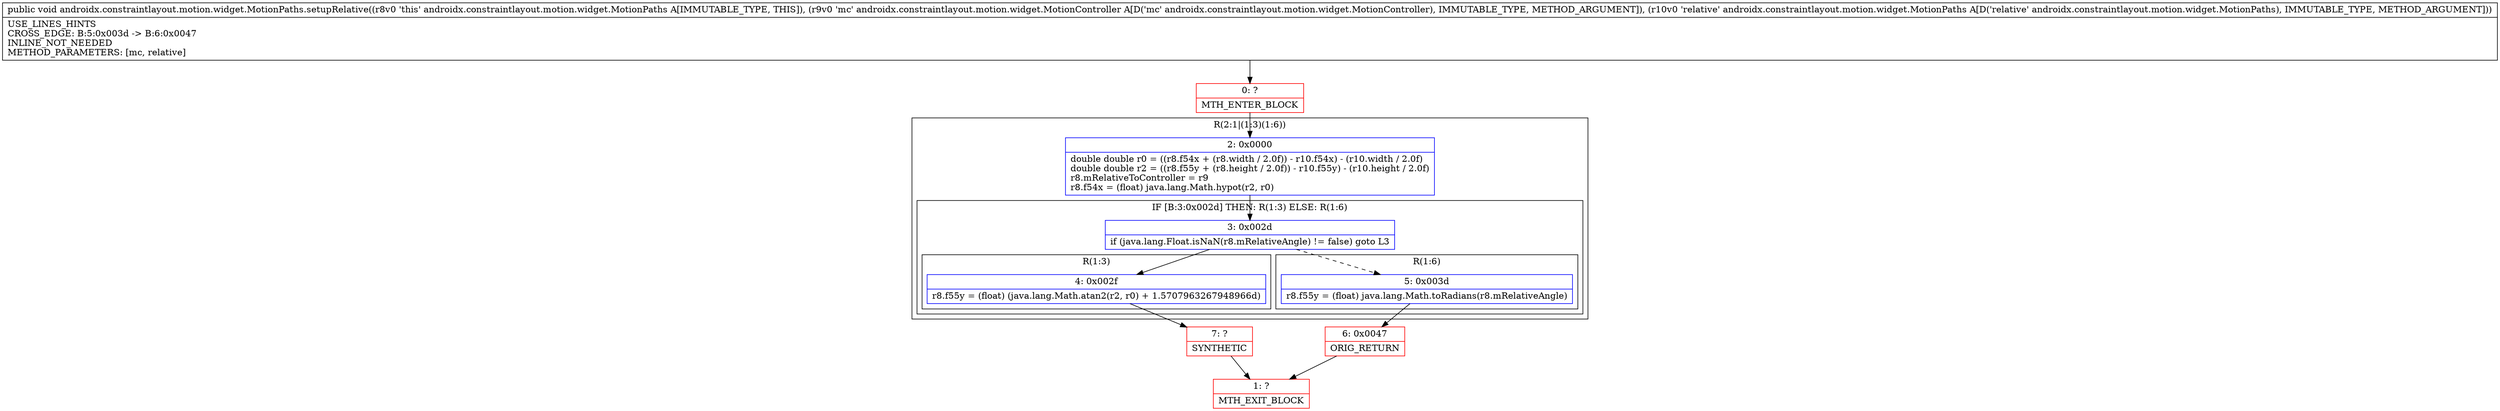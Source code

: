 digraph "CFG forandroidx.constraintlayout.motion.widget.MotionPaths.setupRelative(Landroidx\/constraintlayout\/motion\/widget\/MotionController;Landroidx\/constraintlayout\/motion\/widget\/MotionPaths;)V" {
subgraph cluster_Region_1614680667 {
label = "R(2:1|(1:3)(1:6))";
node [shape=record,color=blue];
Node_2 [shape=record,label="{2\:\ 0x0000|double double r0 = ((r8.f54x + (r8.width \/ 2.0f)) \- r10.f54x) \- (r10.width \/ 2.0f)\ldouble double r2 = ((r8.f55y + (r8.height \/ 2.0f)) \- r10.f55y) \- (r10.height \/ 2.0f)\lr8.mRelativeToController = r9\lr8.f54x = (float) java.lang.Math.hypot(r2, r0)\l}"];
subgraph cluster_IfRegion_1755178031 {
label = "IF [B:3:0x002d] THEN: R(1:3) ELSE: R(1:6)";
node [shape=record,color=blue];
Node_3 [shape=record,label="{3\:\ 0x002d|if (java.lang.Float.isNaN(r8.mRelativeAngle) != false) goto L3\l}"];
subgraph cluster_Region_337102058 {
label = "R(1:3)";
node [shape=record,color=blue];
Node_4 [shape=record,label="{4\:\ 0x002f|r8.f55y = (float) (java.lang.Math.atan2(r2, r0) + 1.5707963267948966d)\l}"];
}
subgraph cluster_Region_203477892 {
label = "R(1:6)";
node [shape=record,color=blue];
Node_5 [shape=record,label="{5\:\ 0x003d|r8.f55y = (float) java.lang.Math.toRadians(r8.mRelativeAngle)\l}"];
}
}
}
Node_0 [shape=record,color=red,label="{0\:\ ?|MTH_ENTER_BLOCK\l}"];
Node_7 [shape=record,color=red,label="{7\:\ ?|SYNTHETIC\l}"];
Node_1 [shape=record,color=red,label="{1\:\ ?|MTH_EXIT_BLOCK\l}"];
Node_6 [shape=record,color=red,label="{6\:\ 0x0047|ORIG_RETURN\l}"];
MethodNode[shape=record,label="{public void androidx.constraintlayout.motion.widget.MotionPaths.setupRelative((r8v0 'this' androidx.constraintlayout.motion.widget.MotionPaths A[IMMUTABLE_TYPE, THIS]), (r9v0 'mc' androidx.constraintlayout.motion.widget.MotionController A[D('mc' androidx.constraintlayout.motion.widget.MotionController), IMMUTABLE_TYPE, METHOD_ARGUMENT]), (r10v0 'relative' androidx.constraintlayout.motion.widget.MotionPaths A[D('relative' androidx.constraintlayout.motion.widget.MotionPaths), IMMUTABLE_TYPE, METHOD_ARGUMENT]))  | USE_LINES_HINTS\lCROSS_EDGE: B:5:0x003d \-\> B:6:0x0047\lINLINE_NOT_NEEDED\lMETHOD_PARAMETERS: [mc, relative]\l}"];
MethodNode -> Node_0;Node_2 -> Node_3;
Node_3 -> Node_4;
Node_3 -> Node_5[style=dashed];
Node_4 -> Node_7;
Node_5 -> Node_6;
Node_0 -> Node_2;
Node_7 -> Node_1;
Node_6 -> Node_1;
}

